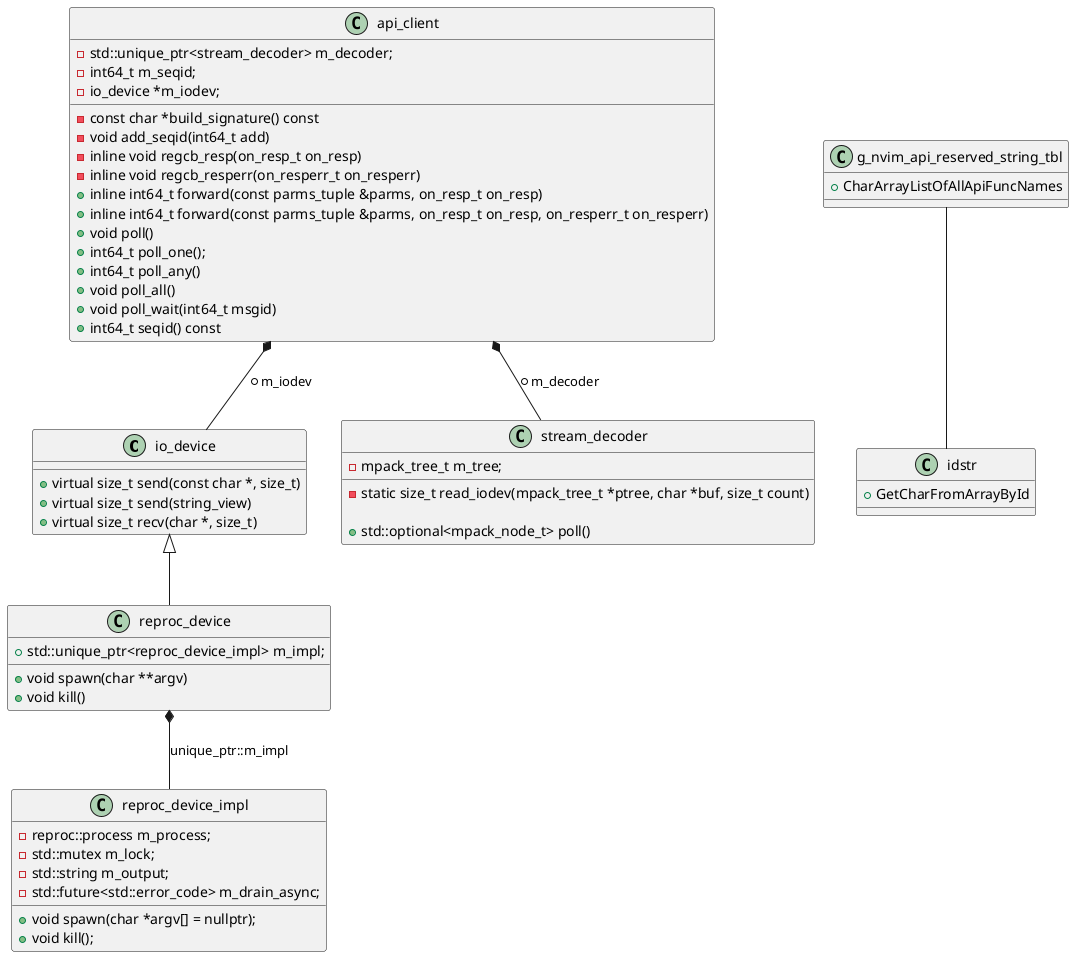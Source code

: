 
@startuml

set namespaceSeparator ::

class io_device {
	+virtual size_t send(const char *, size_t)
	+virtual size_t send(string_view)
	+virtual size_t recv(char *, size_t)
}

class reproc_device {
	+std::unique_ptr<reproc_device_impl> m_impl;

	+void spawn(char **argv)
	+void kill()
}

class reproc_device_impl {
	-reproc::process m_process;
	-std::mutex m_lock;
	-std::string m_output;
	-std::future<std::error_code> m_drain_async;

	+void spawn(char *argv[] = nullptr);
	+void kill();
}

class g_nvim_api_reserved_string_tbl {
	+CharArrayListOfAllApiFuncNames
}

class idstr {
	+GetCharFromArrayById
}

class stream_decoder {
	-mpack_tree_t m_tree;
	-static size_t read_iodev(mpack_tree_t *ptree, char *buf, size_t count)

	+std::optional<mpack_node_t> poll()
}

class api_client {
	-std::unique_ptr<stream_decoder> m_decoder;
	-int64_t m_seqid;
	-io_device *m_iodev;
	-const char *build_signature() const
	-void add_seqid(int64_t add)
	-inline void regcb_resp(on_resp_t on_resp)
	-inline void regcb_resperr(on_resperr_t on_resperr)
	+inline int64_t forward(const parms_tuple &parms, on_resp_t on_resp)
	+inline int64_t forward(const parms_tuple &parms, on_resp_t on_resp, on_resperr_t on_resperr)
	+void poll()
	+int64_t poll_one();
	+int64_t poll_any()
	+void poll_all()
	+void poll_wait(int64_t msgid)
	+int64_t seqid() const
}

api_client *-- io_device : *m_iodev
api_client *-- stream_decoder : *m_decoder

g_nvim_api_reserved_string_tbl -- idstr

io_device <|-- reproc_device
reproc_device *-- reproc_device_impl : unique_ptr::m_impl

@enduml
